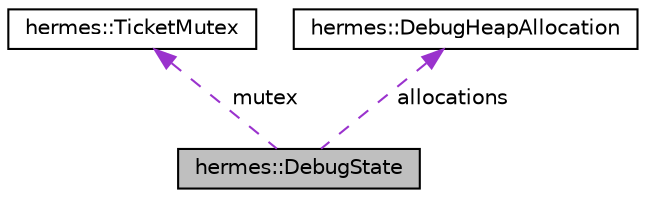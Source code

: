 digraph "hermes::DebugState"
{
 // LATEX_PDF_SIZE
  edge [fontname="Helvetica",fontsize="10",labelfontname="Helvetica",labelfontsize="10"];
  node [fontname="Helvetica",fontsize="10",shape=record];
  Node1 [label="hermes::DebugState",height=0.2,width=0.4,color="black", fillcolor="grey75", style="filled", fontcolor="black",tooltip=" "];
  Node2 -> Node1 [dir="back",color="darkorchid3",fontsize="10",style="dashed",label=" mutex" ,fontname="Helvetica"];
  Node2 [label="hermes::TicketMutex",height=0.2,width=0.4,color="black", fillcolor="white", style="filled",URL="$structhermes_1_1_ticket_mutex.html",tooltip=" "];
  Node3 -> Node1 [dir="back",color="darkorchid3",fontsize="10",style="dashed",label=" allocations" ,fontname="Helvetica"];
  Node3 [label="hermes::DebugHeapAllocation",height=0.2,width=0.4,color="black", fillcolor="white", style="filled",URL="$structhermes_1_1_debug_heap_allocation.html",tooltip=" "];
}

